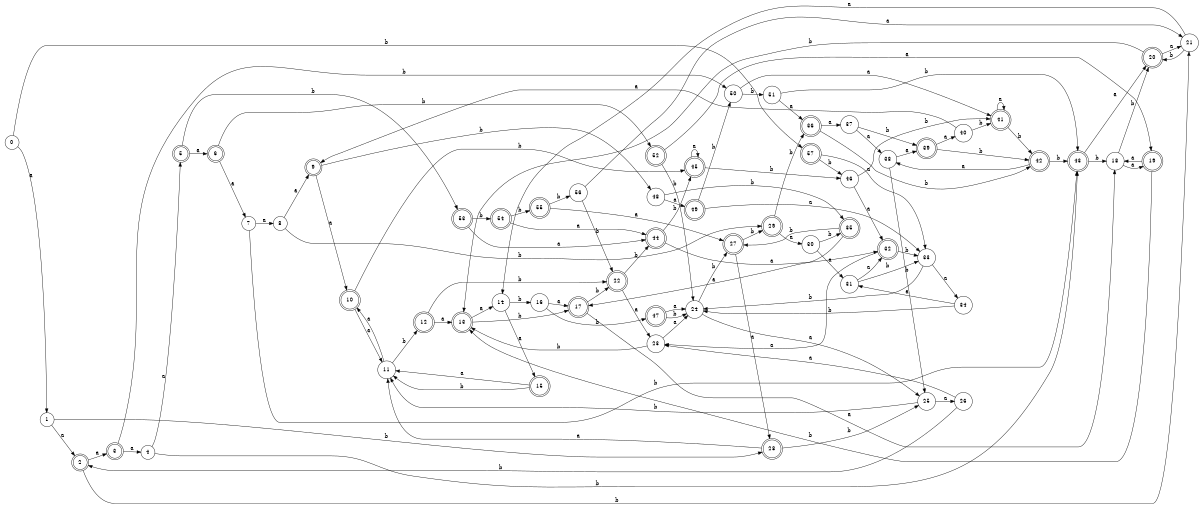 digraph n47_9 {
__start0 [label="" shape="none"];

rankdir=LR;
size="8,5";

s0 [style="filled", color="black", fillcolor="white" shape="circle", label="0"];
s1 [style="filled", color="black", fillcolor="white" shape="circle", label="1"];
s2 [style="rounded,filled", color="black", fillcolor="white" shape="doublecircle", label="2"];
s3 [style="rounded,filled", color="black", fillcolor="white" shape="doublecircle", label="3"];
s4 [style="filled", color="black", fillcolor="white" shape="circle", label="4"];
s5 [style="rounded,filled", color="black", fillcolor="white" shape="doublecircle", label="5"];
s6 [style="rounded,filled", color="black", fillcolor="white" shape="doublecircle", label="6"];
s7 [style="filled", color="black", fillcolor="white" shape="circle", label="7"];
s8 [style="filled", color="black", fillcolor="white" shape="circle", label="8"];
s9 [style="rounded,filled", color="black", fillcolor="white" shape="doublecircle", label="9"];
s10 [style="rounded,filled", color="black", fillcolor="white" shape="doublecircle", label="10"];
s11 [style="filled", color="black", fillcolor="white" shape="circle", label="11"];
s12 [style="rounded,filled", color="black", fillcolor="white" shape="doublecircle", label="12"];
s13 [style="rounded,filled", color="black", fillcolor="white" shape="doublecircle", label="13"];
s14 [style="filled", color="black", fillcolor="white" shape="circle", label="14"];
s15 [style="rounded,filled", color="black", fillcolor="white" shape="doublecircle", label="15"];
s16 [style="filled", color="black", fillcolor="white" shape="circle", label="16"];
s17 [style="rounded,filled", color="black", fillcolor="white" shape="doublecircle", label="17"];
s18 [style="filled", color="black", fillcolor="white" shape="circle", label="18"];
s19 [style="rounded,filled", color="black", fillcolor="white" shape="doublecircle", label="19"];
s20 [style="rounded,filled", color="black", fillcolor="white" shape="doublecircle", label="20"];
s21 [style="filled", color="black", fillcolor="white" shape="circle", label="21"];
s22 [style="rounded,filled", color="black", fillcolor="white" shape="doublecircle", label="22"];
s23 [style="filled", color="black", fillcolor="white" shape="circle", label="23"];
s24 [style="filled", color="black", fillcolor="white" shape="circle", label="24"];
s25 [style="filled", color="black", fillcolor="white" shape="circle", label="25"];
s26 [style="filled", color="black", fillcolor="white" shape="circle", label="26"];
s27 [style="rounded,filled", color="black", fillcolor="white" shape="doublecircle", label="27"];
s28 [style="rounded,filled", color="black", fillcolor="white" shape="doublecircle", label="28"];
s29 [style="rounded,filled", color="black", fillcolor="white" shape="doublecircle", label="29"];
s30 [style="filled", color="black", fillcolor="white" shape="circle", label="30"];
s31 [style="filled", color="black", fillcolor="white" shape="circle", label="31"];
s32 [style="rounded,filled", color="black", fillcolor="white" shape="doublecircle", label="32"];
s33 [style="filled", color="black", fillcolor="white" shape="circle", label="33"];
s34 [style="filled", color="black", fillcolor="white" shape="circle", label="34"];
s35 [style="rounded,filled", color="black", fillcolor="white" shape="doublecircle", label="35"];
s36 [style="rounded,filled", color="black", fillcolor="white" shape="doublecircle", label="36"];
s37 [style="filled", color="black", fillcolor="white" shape="circle", label="37"];
s38 [style="filled", color="black", fillcolor="white" shape="circle", label="38"];
s39 [style="rounded,filled", color="black", fillcolor="white" shape="doublecircle", label="39"];
s40 [style="filled", color="black", fillcolor="white" shape="circle", label="40"];
s41 [style="rounded,filled", color="black", fillcolor="white" shape="doublecircle", label="41"];
s42 [style="rounded,filled", color="black", fillcolor="white" shape="doublecircle", label="42"];
s43 [style="rounded,filled", color="black", fillcolor="white" shape="doublecircle", label="43"];
s44 [style="rounded,filled", color="black", fillcolor="white" shape="doublecircle", label="44"];
s45 [style="rounded,filled", color="black", fillcolor="white" shape="doublecircle", label="45"];
s46 [style="filled", color="black", fillcolor="white" shape="circle", label="46"];
s47 [style="rounded,filled", color="black", fillcolor="white" shape="doublecircle", label="47"];
s48 [style="filled", color="black", fillcolor="white" shape="circle", label="48"];
s49 [style="rounded,filled", color="black", fillcolor="white" shape="doublecircle", label="49"];
s50 [style="filled", color="black", fillcolor="white" shape="circle", label="50"];
s51 [style="filled", color="black", fillcolor="white" shape="circle", label="51"];
s52 [style="rounded,filled", color="black", fillcolor="white" shape="doublecircle", label="52"];
s53 [style="rounded,filled", color="black", fillcolor="white" shape="doublecircle", label="53"];
s54 [style="rounded,filled", color="black", fillcolor="white" shape="doublecircle", label="54"];
s55 [style="rounded,filled", color="black", fillcolor="white" shape="doublecircle", label="55"];
s56 [style="filled", color="black", fillcolor="white" shape="circle", label="56"];
s57 [style="rounded,filled", color="black", fillcolor="white" shape="doublecircle", label="57"];
s0 -> s1 [label="a"];
s0 -> s57 [label="b"];
s1 -> s2 [label="a"];
s1 -> s28 [label="b"];
s2 -> s3 [label="a"];
s2 -> s21 [label="b"];
s3 -> s4 [label="a"];
s3 -> s50 [label="b"];
s4 -> s5 [label="a"];
s4 -> s43 [label="b"];
s5 -> s6 [label="a"];
s5 -> s53 [label="b"];
s6 -> s7 [label="a"];
s6 -> s52 [label="b"];
s7 -> s8 [label="a"];
s7 -> s43 [label="b"];
s8 -> s9 [label="a"];
s8 -> s29 [label="b"];
s9 -> s10 [label="a"];
s9 -> s48 [label="b"];
s10 -> s11 [label="a"];
s10 -> s45 [label="b"];
s11 -> s10 [label="a"];
s11 -> s12 [label="b"];
s12 -> s13 [label="a"];
s12 -> s22 [label="b"];
s13 -> s14 [label="a"];
s13 -> s17 [label="b"];
s14 -> s15 [label="a"];
s14 -> s16 [label="b"];
s15 -> s11 [label="a"];
s15 -> s11 [label="b"];
s16 -> s17 [label="a"];
s16 -> s47 [label="b"];
s17 -> s18 [label="a"];
s17 -> s22 [label="b"];
s18 -> s19 [label="a"];
s18 -> s20 [label="b"];
s19 -> s18 [label="a"];
s19 -> s13 [label="b"];
s20 -> s21 [label="a"];
s20 -> s13 [label="b"];
s21 -> s14 [label="a"];
s21 -> s20 [label="b"];
s22 -> s23 [label="a"];
s22 -> s44 [label="b"];
s23 -> s24 [label="a"];
s23 -> s13 [label="b"];
s24 -> s25 [label="a"];
s24 -> s27 [label="b"];
s25 -> s26 [label="a"];
s25 -> s11 [label="b"];
s26 -> s23 [label="a"];
s26 -> s2 [label="b"];
s27 -> s28 [label="a"];
s27 -> s29 [label="b"];
s28 -> s11 [label="a"];
s28 -> s25 [label="b"];
s29 -> s30 [label="a"];
s29 -> s36 [label="b"];
s30 -> s31 [label="a"];
s30 -> s35 [label="b"];
s31 -> s32 [label="a"];
s31 -> s33 [label="b"];
s32 -> s23 [label="a"];
s32 -> s33 [label="b"];
s33 -> s34 [label="a"];
s33 -> s24 [label="b"];
s34 -> s31 [label="a"];
s34 -> s24 [label="b"];
s35 -> s17 [label="a"];
s35 -> s27 [label="b"];
s36 -> s37 [label="a"];
s36 -> s42 [label="b"];
s37 -> s38 [label="a"];
s37 -> s39 [label="b"];
s38 -> s39 [label="a"];
s38 -> s25 [label="b"];
s39 -> s40 [label="a"];
s39 -> s42 [label="b"];
s40 -> s9 [label="a"];
s40 -> s41 [label="b"];
s41 -> s41 [label="a"];
s41 -> s42 [label="b"];
s42 -> s38 [label="a"];
s42 -> s43 [label="b"];
s43 -> s20 [label="a"];
s43 -> s18 [label="b"];
s44 -> s32 [label="a"];
s44 -> s45 [label="b"];
s45 -> s45 [label="a"];
s45 -> s46 [label="b"];
s46 -> s32 [label="a"];
s46 -> s41 [label="b"];
s47 -> s24 [label="a"];
s47 -> s24 [label="b"];
s48 -> s49 [label="a"];
s48 -> s35 [label="b"];
s49 -> s33 [label="a"];
s49 -> s50 [label="b"];
s50 -> s41 [label="a"];
s50 -> s51 [label="b"];
s51 -> s36 [label="a"];
s51 -> s43 [label="b"];
s52 -> s19 [label="a"];
s52 -> s24 [label="b"];
s53 -> s44 [label="a"];
s53 -> s54 [label="b"];
s54 -> s44 [label="a"];
s54 -> s55 [label="b"];
s55 -> s27 [label="a"];
s55 -> s56 [label="b"];
s56 -> s21 [label="a"];
s56 -> s22 [label="b"];
s57 -> s33 [label="a"];
s57 -> s46 [label="b"];

}